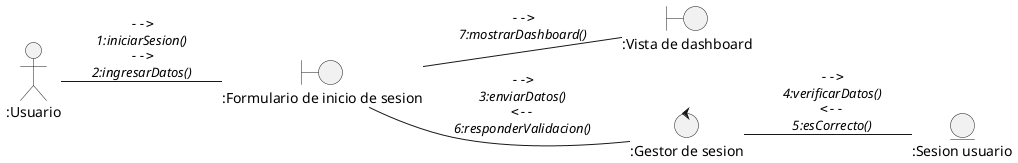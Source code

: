 @startuml DisciplinaDeAnalisisDiagramaDeColaboracionIniciarSesion

left to right direction

actor ":Usuario" as actorUsuario

entity ":Sesion usuario" as entidadSesionUsuario

boundary ":Formulario de inicio de sesion" as vistaIniciarSesion 
boundary ":Vista de dashboard" as vistaDashboard

control ":Gestor de sesion" as ctrlGestorSesion

actorUsuario -- vistaIniciarSesion : ""-->""\n//1:iniciarSesion()//\n""-->""\n//2:ingresarDatos()//

vistaIniciarSesion -- ctrlGestorSesion : ""-->""\n//3:enviarDatos()//\n""<--""\n//6:responderValidacion()//
ctrlGestorSesion -- entidadSesionUsuario : ""-->""\n//4:verificarDatos()//\n""<--""\n//5:esCorrecto()//

vistaIniciarSesion -- vistaDashboard : ""-->""\n//7:mostrarDashboard()//

@enduml